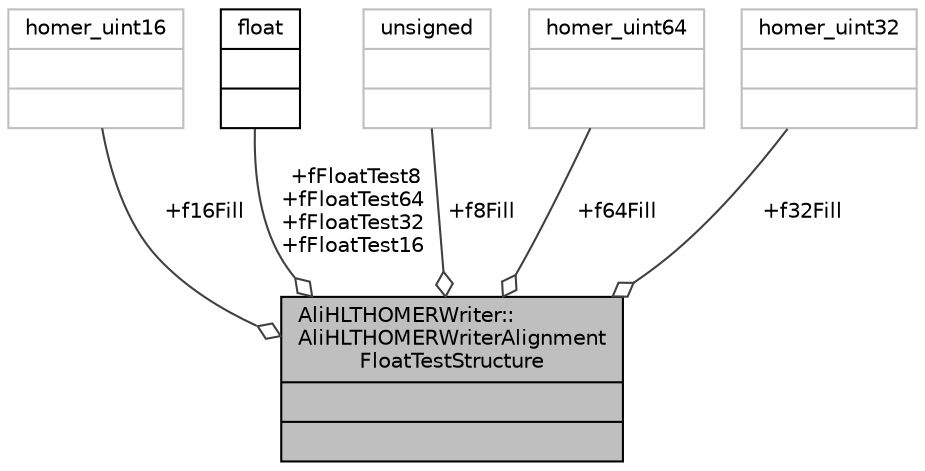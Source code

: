 digraph "AliHLTHOMERWriter::AliHLTHOMERWriterAlignmentFloatTestStructure"
{
 // INTERACTIVE_SVG=YES
  bgcolor="transparent";
  edge [fontname="Helvetica",fontsize="10",labelfontname="Helvetica",labelfontsize="10"];
  node [fontname="Helvetica",fontsize="10",shape=record];
  Node1 [label="{AliHLTHOMERWriter::\lAliHLTHOMERWriterAlignment\lFloatTestStructure\n||}",height=0.2,width=0.4,color="black", fillcolor="grey75", style="filled", fontcolor="black"];
  Node2 -> Node1 [color="grey25",fontsize="10",style="solid",label=" +f16Fill" ,arrowhead="odiamond",fontname="Helvetica"];
  Node2 [label="{homer_uint16\n||}",height=0.2,width=0.4,color="grey75"];
  Node3 -> Node1 [color="grey25",fontsize="10",style="solid",label=" +fFloatTest8\n+fFloatTest64\n+fFloatTest32\n+fFloatTest16" ,arrowhead="odiamond",fontname="Helvetica"];
  Node3 [label="{float\n||}",height=0.2,width=0.4,color="black",URL="$d4/dc3/classfloat.html"];
  Node4 -> Node1 [color="grey25",fontsize="10",style="solid",label=" +f8Fill" ,arrowhead="odiamond",fontname="Helvetica"];
  Node4 [label="{unsigned\n||}",height=0.2,width=0.4,color="grey75"];
  Node5 -> Node1 [color="grey25",fontsize="10",style="solid",label=" +f64Fill" ,arrowhead="odiamond",fontname="Helvetica"];
  Node5 [label="{homer_uint64\n||}",height=0.2,width=0.4,color="grey75"];
  Node6 -> Node1 [color="grey25",fontsize="10",style="solid",label=" +f32Fill" ,arrowhead="odiamond",fontname="Helvetica"];
  Node6 [label="{homer_uint32\n||}",height=0.2,width=0.4,color="grey75"];
}
